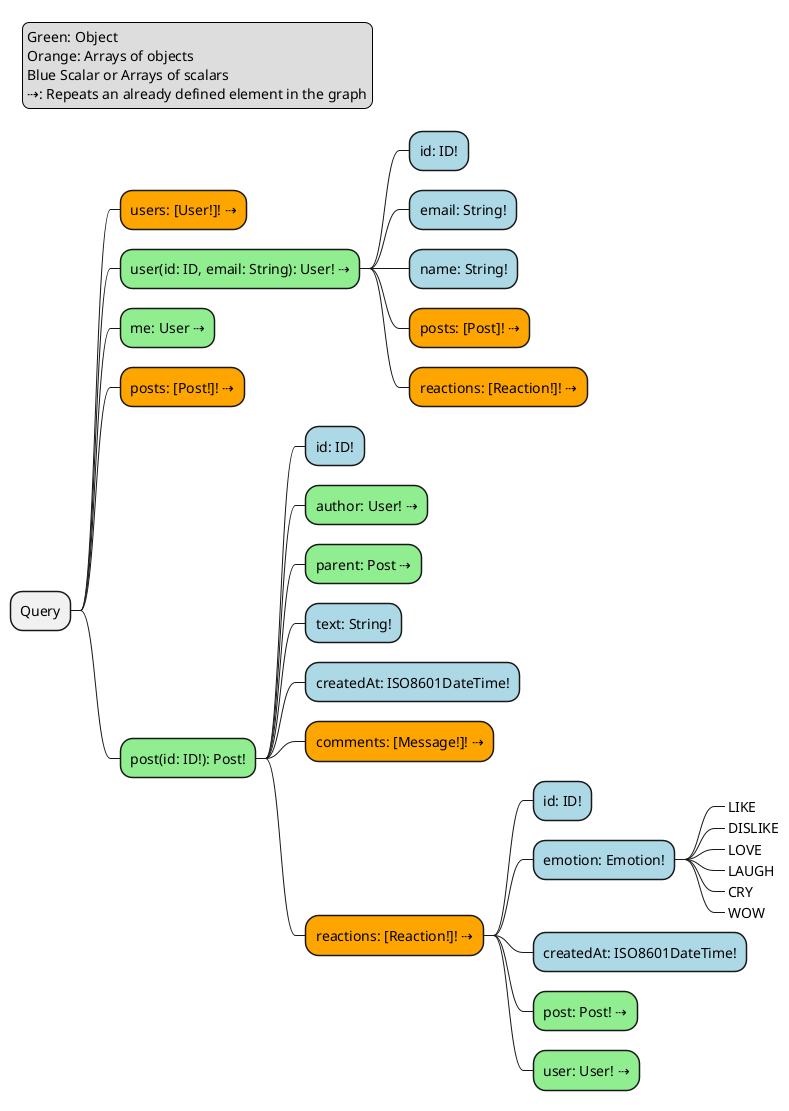 @startuml SchemaQuery

@startmindmap

* Query
**[#orange] users: [User!]! ⇢
**[#lightgreen] user(id: ID, email: String): User! ⇢
***[#lightblue] id: ID!
***[#lightblue] email: String!
***[#lightblue] name: String!
***[#orange] posts: [Post]! ⇢
***[#orange] reactions: [Reaction!]! ⇢
**[#lightgreen] me: User ⇢
**[#orange] posts: [Post!]! ⇢
**[#lightgreen] post(id: ID!): Post!
***[#lightblue] id: ID!
***[#lightgreen] author: User! ⇢
***[#lightgreen] parent: Post ⇢
***[#lightblue] text: String!
***[#lightblue] createdAt: ISO8601DateTime!
***[#orange] comments: [Message!]! ⇢
***[#orange] reactions: [Reaction!]! ⇢
****[#lightblue] id: ID!
****[#lightblue] emotion: Emotion!
*****_ LIKE
*****_ DISLIKE
*****_ LOVE
*****_ LAUGH
*****_ CRY
*****_ WOW
****[#lightblue] createdAt: ISO8601DateTime!
****[#lightgreen] post: Post! ⇢
****[#lightgreen] user: User! ⇢

legend top left
  Green: Object
  Orange: Arrays of objects
  Blue Scalar or Arrays of scalars
  ⇢: Repeats an already defined element in the graph
endlegend

@endmindmap

@enduml
